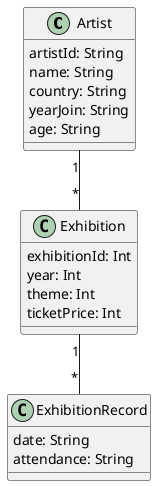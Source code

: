 @startuml "ThemeGallery"


class Artist{
  artistId: String
  name: String
  country: String
  yearJoin: String
  age: String
}

class Exhibition{
  exhibitionId: Int
  year: Int
  theme: Int
  ticketPrice: Int
}

class ExhibitionRecord{
  date: String
  attendance: String
}



Artist "1" -- "*" Exhibition

Exhibition "1" -- "*" ExhibitionRecord


@enduml